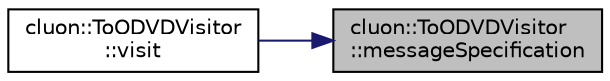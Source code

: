 digraph "cluon::ToODVDVisitor::messageSpecification"
{
 // LATEX_PDF_SIZE
  edge [fontname="Helvetica",fontsize="10",labelfontname="Helvetica",labelfontsize="10"];
  node [fontname="Helvetica",fontsize="10",shape=record];
  rankdir="RL";
  Node1 [label="cluon::ToODVDVisitor\l::messageSpecification",height=0.2,width=0.4,color="black", fillcolor="grey75", style="filled", fontcolor="black",tooltip=" "];
  Node1 -> Node2 [dir="back",color="midnightblue",fontsize="10",style="solid",fontname="Helvetica"];
  Node2 [label="cluon::ToODVDVisitor\l::visit",height=0.2,width=0.4,color="black", fillcolor="white", style="filled",URL="$classcluon_1_1ToODVDVisitor.html#a06969cd96aac25bbd52684221c2d9e31",tooltip=" "];
}
